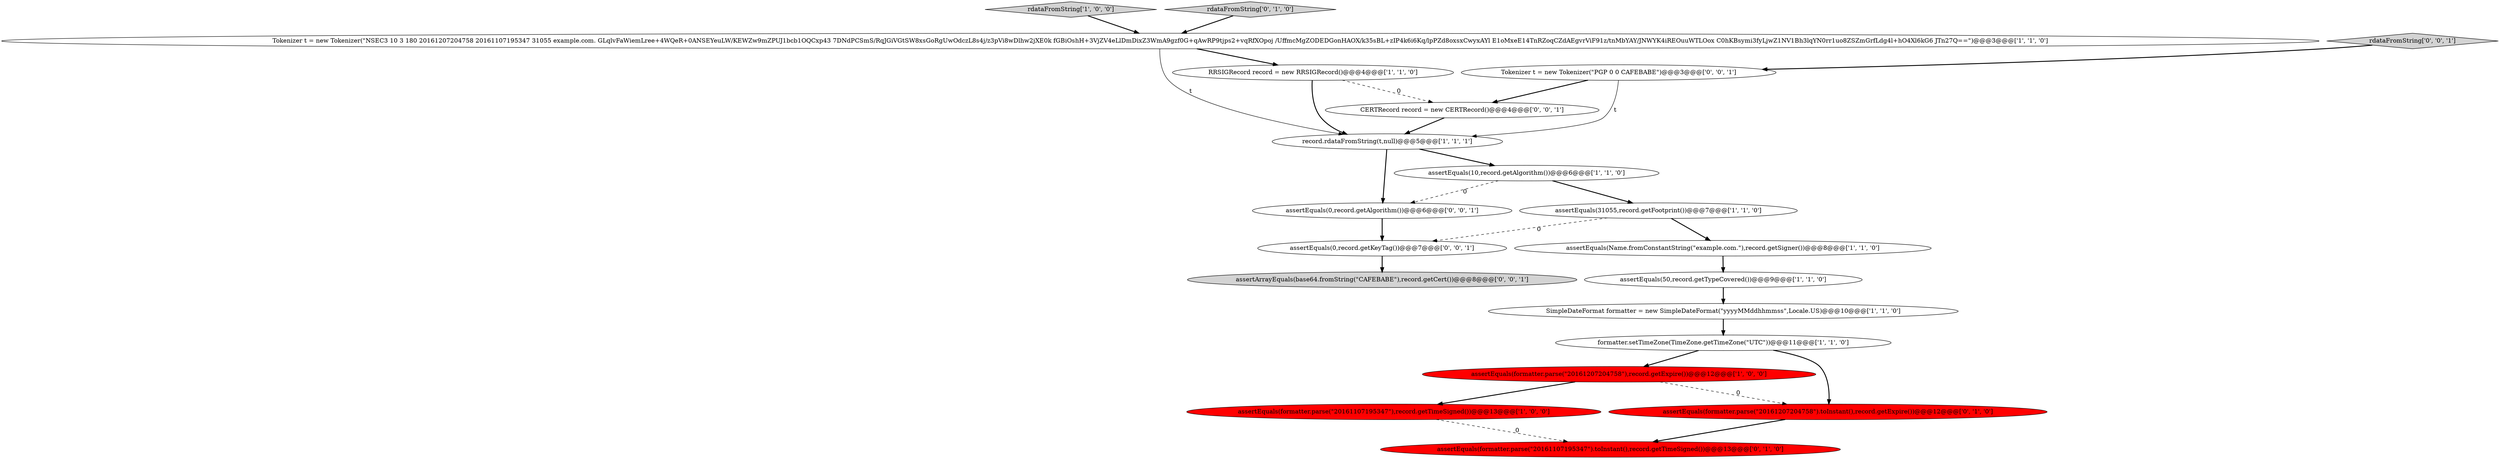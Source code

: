 digraph {
15 [style = filled, label = "assertEquals(0,record.getAlgorithm())@@@6@@@['0', '0', '1']", fillcolor = white, shape = ellipse image = "AAA0AAABBB3BBB"];
7 [style = filled, label = "assertEquals(50,record.getTypeCovered())@@@9@@@['1', '1', '0']", fillcolor = white, shape = ellipse image = "AAA0AAABBB1BBB"];
6 [style = filled, label = "assertEquals(formatter.parse(\"20161107195347\"),record.getTimeSigned())@@@13@@@['1', '0', '0']", fillcolor = red, shape = ellipse image = "AAA1AAABBB1BBB"];
1 [style = filled, label = "record.rdataFromString(t,null)@@@5@@@['1', '1', '1']", fillcolor = white, shape = ellipse image = "AAA0AAABBB1BBB"];
12 [style = filled, label = "assertEquals(formatter.parse(\"20161107195347\").toInstant(),record.getTimeSigned())@@@13@@@['0', '1', '0']", fillcolor = red, shape = ellipse image = "AAA1AAABBB2BBB"];
8 [style = filled, label = "assertEquals(formatter.parse(\"20161207204758\"),record.getExpire())@@@12@@@['1', '0', '0']", fillcolor = red, shape = ellipse image = "AAA1AAABBB1BBB"];
4 [style = filled, label = "assertEquals(Name.fromConstantString(\"example.com.\"),record.getSigner())@@@8@@@['1', '1', '0']", fillcolor = white, shape = ellipse image = "AAA0AAABBB1BBB"];
13 [style = filled, label = "assertEquals(formatter.parse(\"20161207204758\").toInstant(),record.getExpire())@@@12@@@['0', '1', '0']", fillcolor = red, shape = ellipse image = "AAA1AAABBB2BBB"];
3 [style = filled, label = "rdataFromString['1', '0', '0']", fillcolor = lightgray, shape = diamond image = "AAA0AAABBB1BBB"];
17 [style = filled, label = "CERTRecord record = new CERTRecord()@@@4@@@['0', '0', '1']", fillcolor = white, shape = ellipse image = "AAA0AAABBB3BBB"];
11 [style = filled, label = "assertEquals(31055,record.getFootprint())@@@7@@@['1', '1', '0']", fillcolor = white, shape = ellipse image = "AAA0AAABBB1BBB"];
2 [style = filled, label = "formatter.setTimeZone(TimeZone.getTimeZone(\"UTC\"))@@@11@@@['1', '1', '0']", fillcolor = white, shape = ellipse image = "AAA0AAABBB1BBB"];
10 [style = filled, label = "RRSIGRecord record = new RRSIGRecord()@@@4@@@['1', '1', '0']", fillcolor = white, shape = ellipse image = "AAA0AAABBB1BBB"];
20 [style = filled, label = "assertArrayEquals(base64.fromString(\"CAFEBABE\"),record.getCert())@@@8@@@['0', '0', '1']", fillcolor = lightgray, shape = ellipse image = "AAA0AAABBB3BBB"];
0 [style = filled, label = "Tokenizer t = new Tokenizer(\"NSEC3 10 3 180 20161207204758 20161107195347 31055 example.com. GLqlvFaWiemLree+4WQeR+0ANSEYeuLW/KEWZw9mZPUJ1bcb1OQCxp43 7DNdPCSmS/RqJGiVGtSW8xsGoRgUwOdczL8s4j/z3pVi8wDlhw2jXE0k fGBiOshH+3VjZV4eLlDmDixZ3WmA9gzf0G+qAwRP9tjps2+vqRfXOpoj /UffmcMgZODEDGonHAOX/k35sBL+zIP4k6i6Kq/lpPZd8oxsxCwyxAYl E1oMxeE14TnRZoqCZdAEgvrViF91z/tnMbYAY/JNWYK4iREOuuWTLOox C0hKBsymi3fyLjwZ1NV1Bh3lqYN0rr1uo8ZSZmGrfLdg4l+hO4Xl6kG6 JTn27Q==\")@@@3@@@['1', '1', '0']", fillcolor = white, shape = ellipse image = "AAA0AAABBB1BBB"];
5 [style = filled, label = "SimpleDateFormat formatter = new SimpleDateFormat(\"yyyyMMddhhmmss\",Locale.US)@@@10@@@['1', '1', '0']", fillcolor = white, shape = ellipse image = "AAA0AAABBB1BBB"];
18 [style = filled, label = "assertEquals(0,record.getKeyTag())@@@7@@@['0', '0', '1']", fillcolor = white, shape = ellipse image = "AAA0AAABBB3BBB"];
9 [style = filled, label = "assertEquals(10,record.getAlgorithm())@@@6@@@['1', '1', '0']", fillcolor = white, shape = ellipse image = "AAA0AAABBB1BBB"];
14 [style = filled, label = "rdataFromString['0', '1', '0']", fillcolor = lightgray, shape = diamond image = "AAA0AAABBB2BBB"];
19 [style = filled, label = "rdataFromString['0', '0', '1']", fillcolor = lightgray, shape = diamond image = "AAA0AAABBB3BBB"];
16 [style = filled, label = "Tokenizer t = new Tokenizer(\"PGP 0 0 CAFEBABE\")@@@3@@@['0', '0', '1']", fillcolor = white, shape = ellipse image = "AAA0AAABBB3BBB"];
16->1 [style = solid, label="t"];
9->11 [style = bold, label=""];
17->1 [style = bold, label=""];
1->15 [style = bold, label=""];
11->4 [style = bold, label=""];
8->6 [style = bold, label=""];
16->17 [style = bold, label=""];
15->18 [style = bold, label=""];
4->7 [style = bold, label=""];
3->0 [style = bold, label=""];
1->9 [style = bold, label=""];
19->16 [style = bold, label=""];
2->13 [style = bold, label=""];
8->13 [style = dashed, label="0"];
6->12 [style = dashed, label="0"];
18->20 [style = bold, label=""];
5->2 [style = bold, label=""];
0->10 [style = bold, label=""];
7->5 [style = bold, label=""];
13->12 [style = bold, label=""];
14->0 [style = bold, label=""];
11->18 [style = dashed, label="0"];
10->17 [style = dashed, label="0"];
0->1 [style = solid, label="t"];
10->1 [style = bold, label=""];
2->8 [style = bold, label=""];
9->15 [style = dashed, label="0"];
}
